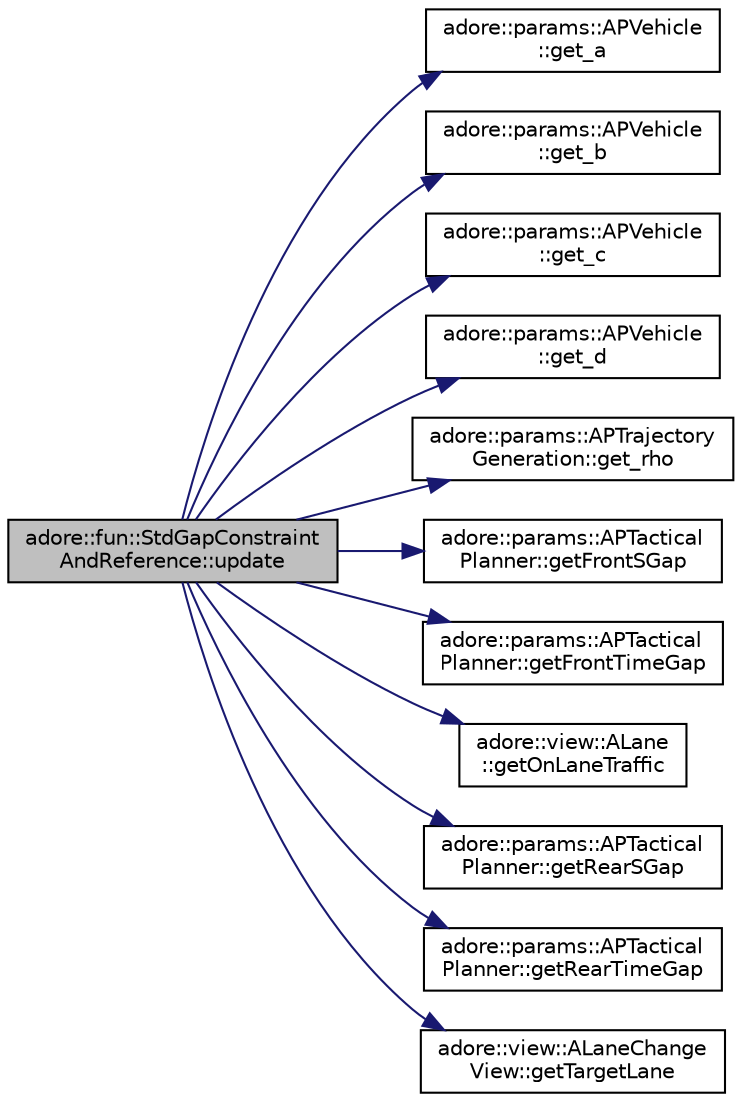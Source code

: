 digraph "adore::fun::StdGapConstraintAndReference::update"
{
 // LATEX_PDF_SIZE
  edge [fontname="Helvetica",fontsize="10",labelfontname="Helvetica",labelfontsize="10"];
  node [fontname="Helvetica",fontsize="10",shape=record];
  rankdir="LR";
  Node1 [label="adore::fun::StdGapConstraint\lAndReference::update",height=0.2,width=0.4,color="black", fillcolor="grey75", style="filled", fontcolor="black",tooltip="update update all constraints and references"];
  Node1 -> Node2 [color="midnightblue",fontsize="10",style="solid",fontname="Helvetica"];
  Node2 [label="adore::params::APVehicle\l::get_a",height=0.2,width=0.4,color="black", fillcolor="white", style="filled",URL="$classadore_1_1params_1_1APVehicle.html#ae446997786812ff17a5c3f6bfa575ce5",tooltip="cog to front axle"];
  Node1 -> Node3 [color="midnightblue",fontsize="10",style="solid",fontname="Helvetica"];
  Node3 [label="adore::params::APVehicle\l::get_b",height=0.2,width=0.4,color="black", fillcolor="white", style="filled",URL="$classadore_1_1params_1_1APVehicle.html#a5cc38023fb9f3142348dc9ac22402288",tooltip="rear axle to cog"];
  Node1 -> Node4 [color="midnightblue",fontsize="10",style="solid",fontname="Helvetica"];
  Node4 [label="adore::params::APVehicle\l::get_c",height=0.2,width=0.4,color="black", fillcolor="white", style="filled",URL="$classadore_1_1params_1_1APVehicle.html#aec64e74619601401d6d3d81ebf5fdacd",tooltip="front axle to front border"];
  Node1 -> Node5 [color="midnightblue",fontsize="10",style="solid",fontname="Helvetica"];
  Node5 [label="adore::params::APVehicle\l::get_d",height=0.2,width=0.4,color="black", fillcolor="white", style="filled",URL="$classadore_1_1params_1_1APVehicle.html#ad8a4b0411e6d030aeace5bd44ab8876e",tooltip="rear border to rear axle"];
  Node1 -> Node6 [color="midnightblue",fontsize="10",style="solid",fontname="Helvetica"];
  Node6 [label="adore::params::APTrajectory\lGeneration::get_rho",height=0.2,width=0.4,color="black", fillcolor="white", style="filled",URL="$classadore_1_1params_1_1APTrajectoryGeneration.html#a936967cd56f49dba2525921b9160cb1f",tooltip="cor to planning point: movement of planning point shall planned by the trajectory planner"];
  Node1 -> Node7 [color="midnightblue",fontsize="10",style="solid",fontname="Helvetica"];
  Node7 [label="adore::params::APTactical\lPlanner::getFrontSGap",height=0.2,width=0.4,color="black", fillcolor="white", style="filled",URL="$classadore_1_1params_1_1APTacticalPlanner.html#a644e7c8339599b34357baf84281e8a5e",tooltip=" "];
  Node1 -> Node8 [color="midnightblue",fontsize="10",style="solid",fontname="Helvetica"];
  Node8 [label="adore::params::APTactical\lPlanner::getFrontTimeGap",height=0.2,width=0.4,color="black", fillcolor="white", style="filled",URL="$classadore_1_1params_1_1APTacticalPlanner.html#ae655e673bebb1cd5da5cf67549b47aad",tooltip=" "];
  Node1 -> Node9 [color="midnightblue",fontsize="10",style="solid",fontname="Helvetica"];
  Node9 [label="adore::view::ALane\l::getOnLaneTraffic",height=0.2,width=0.4,color="black", fillcolor="white", style="filled",URL="$classadore_1_1view_1_1ALane.html#a208cfea37af60e9939687035dfe9b962",tooltip=" "];
  Node1 -> Node10 [color="midnightblue",fontsize="10",style="solid",fontname="Helvetica"];
  Node10 [label="adore::params::APTactical\lPlanner::getRearSGap",height=0.2,width=0.4,color="black", fillcolor="white", style="filled",URL="$classadore_1_1params_1_1APTacticalPlanner.html#a76e60ebc3acb82ba1028fa81ca3401ad",tooltip=" "];
  Node1 -> Node11 [color="midnightblue",fontsize="10",style="solid",fontname="Helvetica"];
  Node11 [label="adore::params::APTactical\lPlanner::getRearTimeGap",height=0.2,width=0.4,color="black", fillcolor="white", style="filled",URL="$classadore_1_1params_1_1APTacticalPlanner.html#a8cbbd91509b1399adb791564d8cf258c",tooltip=" "];
  Node1 -> Node12 [color="midnightblue",fontsize="10",style="solid",fontname="Helvetica"];
  Node12 [label="adore::view::ALaneChange\lView::getTargetLane",height=0.2,width=0.4,color="black", fillcolor="white", style="filled",URL="$classadore_1_1view_1_1ALaneChangeView.html#a843001a04d0823731b89ff25f75501d5",tooltip=" "];
}
